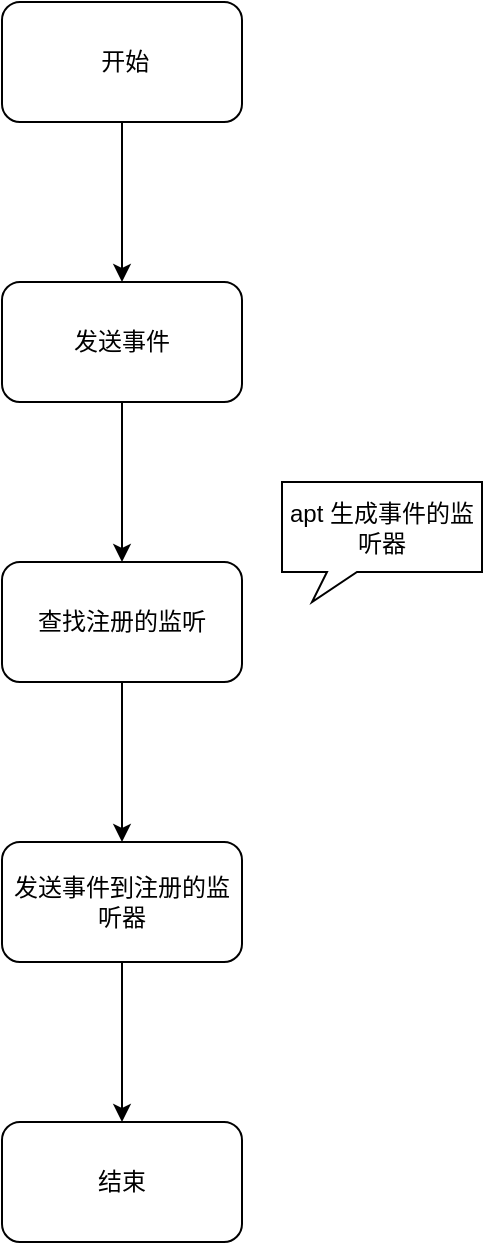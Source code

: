<mxfile version="16.1.0" type="github"><diagram id="ZTLEyve_-OdCphCfDqAG" name="Page-1"><mxGraphModel dx="946" dy="539" grid="1" gridSize="10" guides="1" tooltips="1" connect="1" arrows="1" fold="1" page="1" pageScale="1" pageWidth="827" pageHeight="1169" math="0" shadow="0"><root><mxCell id="0"/><mxCell id="1" parent="0"/><mxCell id="vElLDSY6NQRdED_1BMTo-7" value="" style="edgeStyle=orthogonalEdgeStyle;rounded=0;orthogonalLoop=1;jettySize=auto;html=1;" edge="1" parent="1" source="vElLDSY6NQRdED_1BMTo-1" target="vElLDSY6NQRdED_1BMTo-6"><mxGeometry relative="1" as="geometry"/></mxCell><mxCell id="vElLDSY6NQRdED_1BMTo-1" value="&amp;nbsp;开始" style="rounded=1;whiteSpace=wrap;html=1;" vertex="1" parent="1"><mxGeometry x="350" y="250" width="120" height="60" as="geometry"/></mxCell><mxCell id="vElLDSY6NQRdED_1BMTo-9" value="" style="edgeStyle=orthogonalEdgeStyle;rounded=0;orthogonalLoop=1;jettySize=auto;html=1;" edge="1" parent="1" source="vElLDSY6NQRdED_1BMTo-6" target="vElLDSY6NQRdED_1BMTo-8"><mxGeometry relative="1" as="geometry"/></mxCell><mxCell id="vElLDSY6NQRdED_1BMTo-6" value="发送事件" style="whiteSpace=wrap;html=1;rounded=1;" vertex="1" parent="1"><mxGeometry x="350" y="390" width="120" height="60" as="geometry"/></mxCell><mxCell id="vElLDSY6NQRdED_1BMTo-11" value="" style="edgeStyle=orthogonalEdgeStyle;rounded=0;orthogonalLoop=1;jettySize=auto;html=1;" edge="1" parent="1" source="vElLDSY6NQRdED_1BMTo-8" target="vElLDSY6NQRdED_1BMTo-10"><mxGeometry relative="1" as="geometry"/></mxCell><mxCell id="vElLDSY6NQRdED_1BMTo-8" value="查找注册的监听" style="whiteSpace=wrap;html=1;rounded=1;" vertex="1" parent="1"><mxGeometry x="350" y="530" width="120" height="60" as="geometry"/></mxCell><mxCell id="vElLDSY6NQRdED_1BMTo-13" value="" style="edgeStyle=orthogonalEdgeStyle;rounded=0;orthogonalLoop=1;jettySize=auto;html=1;" edge="1" parent="1" source="vElLDSY6NQRdED_1BMTo-10" target="vElLDSY6NQRdED_1BMTo-12"><mxGeometry relative="1" as="geometry"/></mxCell><mxCell id="vElLDSY6NQRdED_1BMTo-10" value="发送事件到注册的监听器" style="whiteSpace=wrap;html=1;rounded=1;" vertex="1" parent="1"><mxGeometry x="350" y="670" width="120" height="60" as="geometry"/></mxCell><mxCell id="vElLDSY6NQRdED_1BMTo-12" value="结束" style="whiteSpace=wrap;html=1;rounded=1;" vertex="1" parent="1"><mxGeometry x="350" y="810" width="120" height="60" as="geometry"/></mxCell><mxCell id="vElLDSY6NQRdED_1BMTo-14" value="apt 生成事件的监听器" style="whiteSpace=wrap;html=1;shape=mxgraph.basic.rectCallout;dx=30;dy=15;boundedLbl=1;" vertex="1" parent="1"><mxGeometry x="490" y="490" width="100" height="60" as="geometry"/></mxCell></root></mxGraphModel></diagram></mxfile>